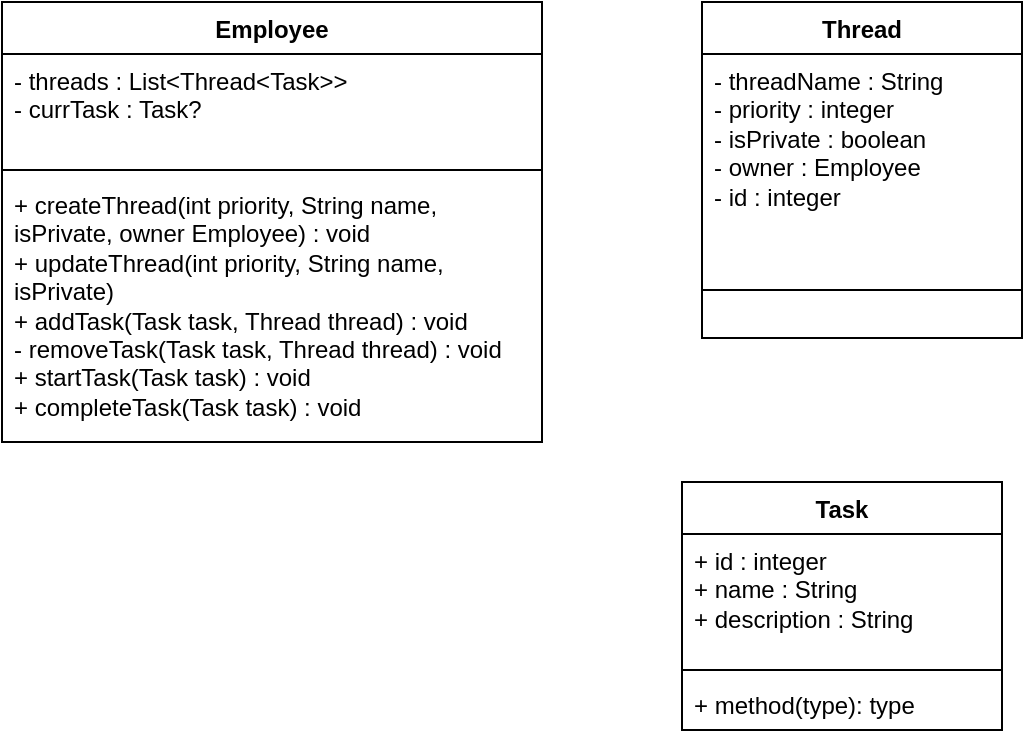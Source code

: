 <mxfile version="26.1.1">
  <diagram id="C5RBs43oDa-KdzZeNtuy" name="Page-1">
    <mxGraphModel dx="739" dy="457" grid="1" gridSize="10" guides="1" tooltips="1" connect="1" arrows="1" fold="1" page="1" pageScale="1" pageWidth="827" pageHeight="1169" math="0" shadow="0">
      <root>
        <mxCell id="WIyWlLk6GJQsqaUBKTNV-0" />
        <mxCell id="WIyWlLk6GJQsqaUBKTNV-1" parent="WIyWlLk6GJQsqaUBKTNV-0" />
        <mxCell id="e2QfvYozoEqc-g44KyvQ-0" value="Employee" style="swimlane;fontStyle=1;align=center;verticalAlign=top;childLayout=stackLayout;horizontal=1;startSize=26;horizontalStack=0;resizeParent=1;resizeParentMax=0;resizeLast=0;collapsible=1;marginBottom=0;whiteSpace=wrap;html=1;" vertex="1" parent="WIyWlLk6GJQsqaUBKTNV-1">
          <mxGeometry x="120" y="170" width="270" height="220" as="geometry" />
        </mxCell>
        <mxCell id="e2QfvYozoEqc-g44KyvQ-1" value="&lt;div&gt;- threads : List&amp;lt;Thread&amp;lt;Task&amp;gt;&amp;gt;&lt;/div&gt;&lt;div&gt;- currTask : Task?&lt;/div&gt;&lt;div&gt;&lt;br&gt;&lt;/div&gt;" style="text;strokeColor=none;fillColor=none;align=left;verticalAlign=top;spacingLeft=4;spacingRight=4;overflow=hidden;rotatable=0;points=[[0,0.5],[1,0.5]];portConstraint=eastwest;whiteSpace=wrap;html=1;" vertex="1" parent="e2QfvYozoEqc-g44KyvQ-0">
          <mxGeometry y="26" width="270" height="54" as="geometry" />
        </mxCell>
        <mxCell id="e2QfvYozoEqc-g44KyvQ-2" value="" style="line;strokeWidth=1;fillColor=none;align=left;verticalAlign=middle;spacingTop=-1;spacingLeft=3;spacingRight=3;rotatable=0;labelPosition=right;points=[];portConstraint=eastwest;strokeColor=inherit;" vertex="1" parent="e2QfvYozoEqc-g44KyvQ-0">
          <mxGeometry y="80" width="270" height="8" as="geometry" />
        </mxCell>
        <mxCell id="e2QfvYozoEqc-g44KyvQ-3" value="+ createThread(int priority, String name, isPrivate, owner Employee) : void&lt;div&gt;+ updateThread(int priority, String name, isPrivate)&lt;/div&gt;&lt;div&gt;+ addTask(Task task, Thread thread) : void&lt;/div&gt;&lt;div&gt;- removeTask(Task task, Thread thread) : void&lt;/div&gt;&lt;div&gt;+ startTask(Task task) : void&lt;/div&gt;&lt;div&gt;+ completeTask(Task task) : void&lt;/div&gt;&lt;div&gt;&lt;br&gt;&lt;/div&gt;" style="text;strokeColor=none;fillColor=none;align=left;verticalAlign=top;spacingLeft=4;spacingRight=4;overflow=hidden;rotatable=0;points=[[0,0.5],[1,0.5]];portConstraint=eastwest;whiteSpace=wrap;html=1;" vertex="1" parent="e2QfvYozoEqc-g44KyvQ-0">
          <mxGeometry y="88" width="270" height="132" as="geometry" />
        </mxCell>
        <mxCell id="e2QfvYozoEqc-g44KyvQ-4" value="Thread" style="swimlane;fontStyle=1;align=center;verticalAlign=top;childLayout=stackLayout;horizontal=1;startSize=26;horizontalStack=0;resizeParent=1;resizeParentMax=0;resizeLast=0;collapsible=1;marginBottom=0;whiteSpace=wrap;html=1;" vertex="1" parent="WIyWlLk6GJQsqaUBKTNV-1">
          <mxGeometry x="470" y="170" width="160" height="168" as="geometry" />
        </mxCell>
        <mxCell id="e2QfvYozoEqc-g44KyvQ-5" value="- threadName : String&lt;div&gt;- priority : integer&lt;/div&gt;&lt;div&gt;- isPrivate : boolean&lt;/div&gt;&lt;div&gt;- owner : Employee&lt;/div&gt;&lt;div&gt;- id : integer&lt;/div&gt;" style="text;strokeColor=none;fillColor=none;align=left;verticalAlign=top;spacingLeft=4;spacingRight=4;overflow=hidden;rotatable=0;points=[[0,0.5],[1,0.5]];portConstraint=eastwest;whiteSpace=wrap;html=1;" vertex="1" parent="e2QfvYozoEqc-g44KyvQ-4">
          <mxGeometry y="26" width="160" height="94" as="geometry" />
        </mxCell>
        <mxCell id="e2QfvYozoEqc-g44KyvQ-6" value="" style="line;strokeWidth=1;fillColor=none;align=left;verticalAlign=middle;spacingTop=-1;spacingLeft=3;spacingRight=3;rotatable=0;labelPosition=right;points=[];portConstraint=eastwest;strokeColor=inherit;" vertex="1" parent="e2QfvYozoEqc-g44KyvQ-4">
          <mxGeometry y="120" width="160" height="48" as="geometry" />
        </mxCell>
        <mxCell id="e2QfvYozoEqc-g44KyvQ-8" value="Task" style="swimlane;fontStyle=1;align=center;verticalAlign=top;childLayout=stackLayout;horizontal=1;startSize=26;horizontalStack=0;resizeParent=1;resizeParentMax=0;resizeLast=0;collapsible=1;marginBottom=0;whiteSpace=wrap;html=1;" vertex="1" parent="WIyWlLk6GJQsqaUBKTNV-1">
          <mxGeometry x="460" y="410" width="160" height="124" as="geometry" />
        </mxCell>
        <mxCell id="e2QfvYozoEqc-g44KyvQ-9" value="+ id : integer&lt;div&gt;+ name : String&lt;/div&gt;&lt;div&gt;+ description : String&lt;/div&gt;" style="text;strokeColor=none;fillColor=none;align=left;verticalAlign=top;spacingLeft=4;spacingRight=4;overflow=hidden;rotatable=0;points=[[0,0.5],[1,0.5]];portConstraint=eastwest;whiteSpace=wrap;html=1;" vertex="1" parent="e2QfvYozoEqc-g44KyvQ-8">
          <mxGeometry y="26" width="160" height="64" as="geometry" />
        </mxCell>
        <mxCell id="e2QfvYozoEqc-g44KyvQ-10" value="" style="line;strokeWidth=1;fillColor=none;align=left;verticalAlign=middle;spacingTop=-1;spacingLeft=3;spacingRight=3;rotatable=0;labelPosition=right;points=[];portConstraint=eastwest;strokeColor=inherit;" vertex="1" parent="e2QfvYozoEqc-g44KyvQ-8">
          <mxGeometry y="90" width="160" height="8" as="geometry" />
        </mxCell>
        <mxCell id="e2QfvYozoEqc-g44KyvQ-11" value="+ method(type): type" style="text;strokeColor=none;fillColor=none;align=left;verticalAlign=top;spacingLeft=4;spacingRight=4;overflow=hidden;rotatable=0;points=[[0,0.5],[1,0.5]];portConstraint=eastwest;whiteSpace=wrap;html=1;" vertex="1" parent="e2QfvYozoEqc-g44KyvQ-8">
          <mxGeometry y="98" width="160" height="26" as="geometry" />
        </mxCell>
      </root>
    </mxGraphModel>
  </diagram>
</mxfile>
